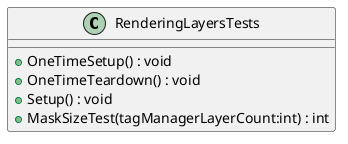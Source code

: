 @startuml
class RenderingLayersTests {
    + OneTimeSetup() : void
    + OneTimeTeardown() : void
    + Setup() : void
    + MaskSizeTest(tagManagerLayerCount:int) : int
}
@enduml
